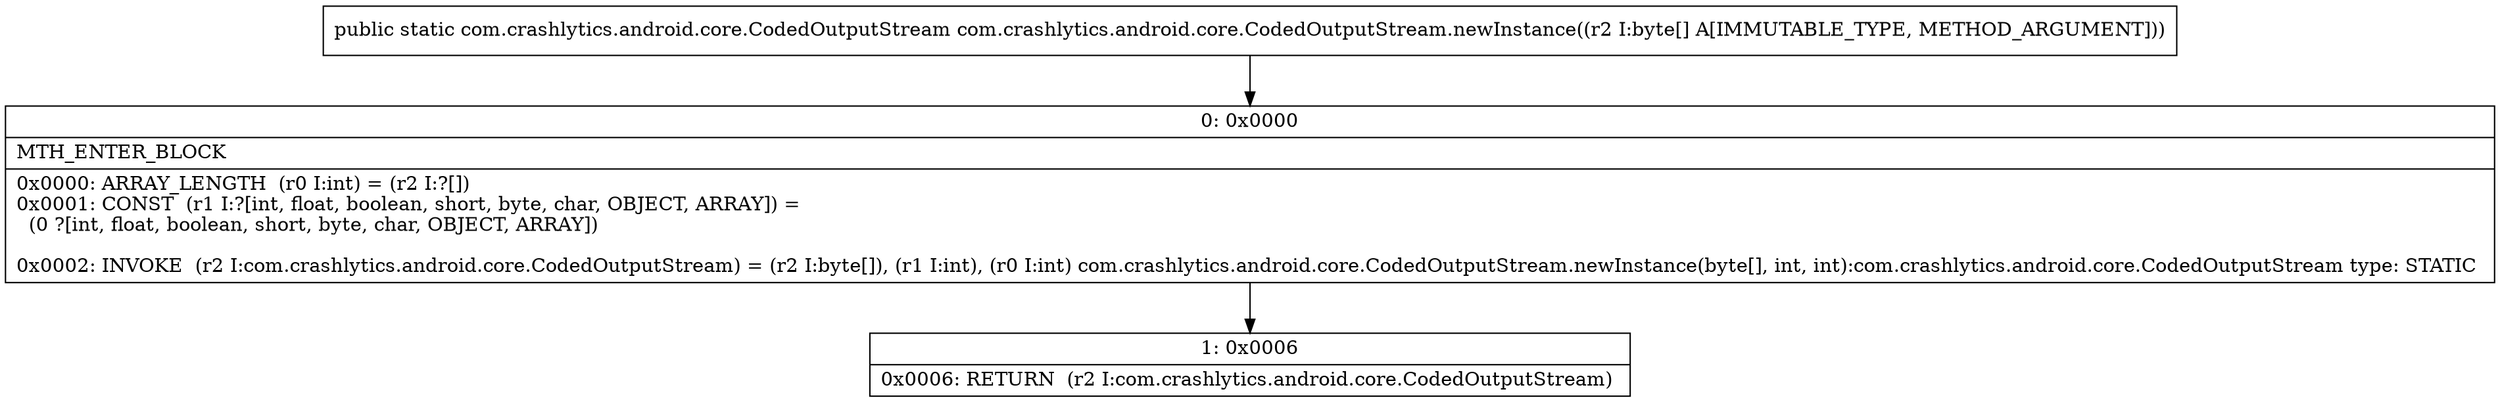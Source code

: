 digraph "CFG forcom.crashlytics.android.core.CodedOutputStream.newInstance([B)Lcom\/crashlytics\/android\/core\/CodedOutputStream;" {
Node_0 [shape=record,label="{0\:\ 0x0000|MTH_ENTER_BLOCK\l|0x0000: ARRAY_LENGTH  (r0 I:int) = (r2 I:?[]) \l0x0001: CONST  (r1 I:?[int, float, boolean, short, byte, char, OBJECT, ARRAY]) = \l  (0 ?[int, float, boolean, short, byte, char, OBJECT, ARRAY])\l \l0x0002: INVOKE  (r2 I:com.crashlytics.android.core.CodedOutputStream) = (r2 I:byte[]), (r1 I:int), (r0 I:int) com.crashlytics.android.core.CodedOutputStream.newInstance(byte[], int, int):com.crashlytics.android.core.CodedOutputStream type: STATIC \l}"];
Node_1 [shape=record,label="{1\:\ 0x0006|0x0006: RETURN  (r2 I:com.crashlytics.android.core.CodedOutputStream) \l}"];
MethodNode[shape=record,label="{public static com.crashlytics.android.core.CodedOutputStream com.crashlytics.android.core.CodedOutputStream.newInstance((r2 I:byte[] A[IMMUTABLE_TYPE, METHOD_ARGUMENT])) }"];
MethodNode -> Node_0;
Node_0 -> Node_1;
}


